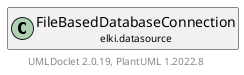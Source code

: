 @startuml
    remove .*\.(Instance|Par|Parameterizer|Factory)$
    set namespaceSeparator none
    hide empty fields
    hide empty methods

    class "<size:14>FileBasedDatabaseConnection.Par\n<size:10>elki.datasource" as elki.datasource.FileBasedDatabaseConnection.Par [[FileBasedDatabaseConnection.Par.html]] {
        {static} +INPUT_ID: OptionID
        #infile: URI
        +configure(Parameterization): void
        +make(): FileBasedDatabaseConnection
    }

    class "<size:14>InputStreamDatabaseConnection.Par\n<size:10>elki.datasource" as elki.datasource.InputStreamDatabaseConnection.Par [[InputStreamDatabaseConnection.Par.html]]
    class "<size:14>FileBasedDatabaseConnection\n<size:10>elki.datasource" as elki.datasource.FileBasedDatabaseConnection [[FileBasedDatabaseConnection.html]]

    elki.datasource.InputStreamDatabaseConnection.Par <|-- elki.datasource.FileBasedDatabaseConnection.Par
    elki.datasource.FileBasedDatabaseConnection +-- elki.datasource.FileBasedDatabaseConnection.Par

    center footer UMLDoclet 2.0.19, PlantUML 1.2022.8
@enduml
